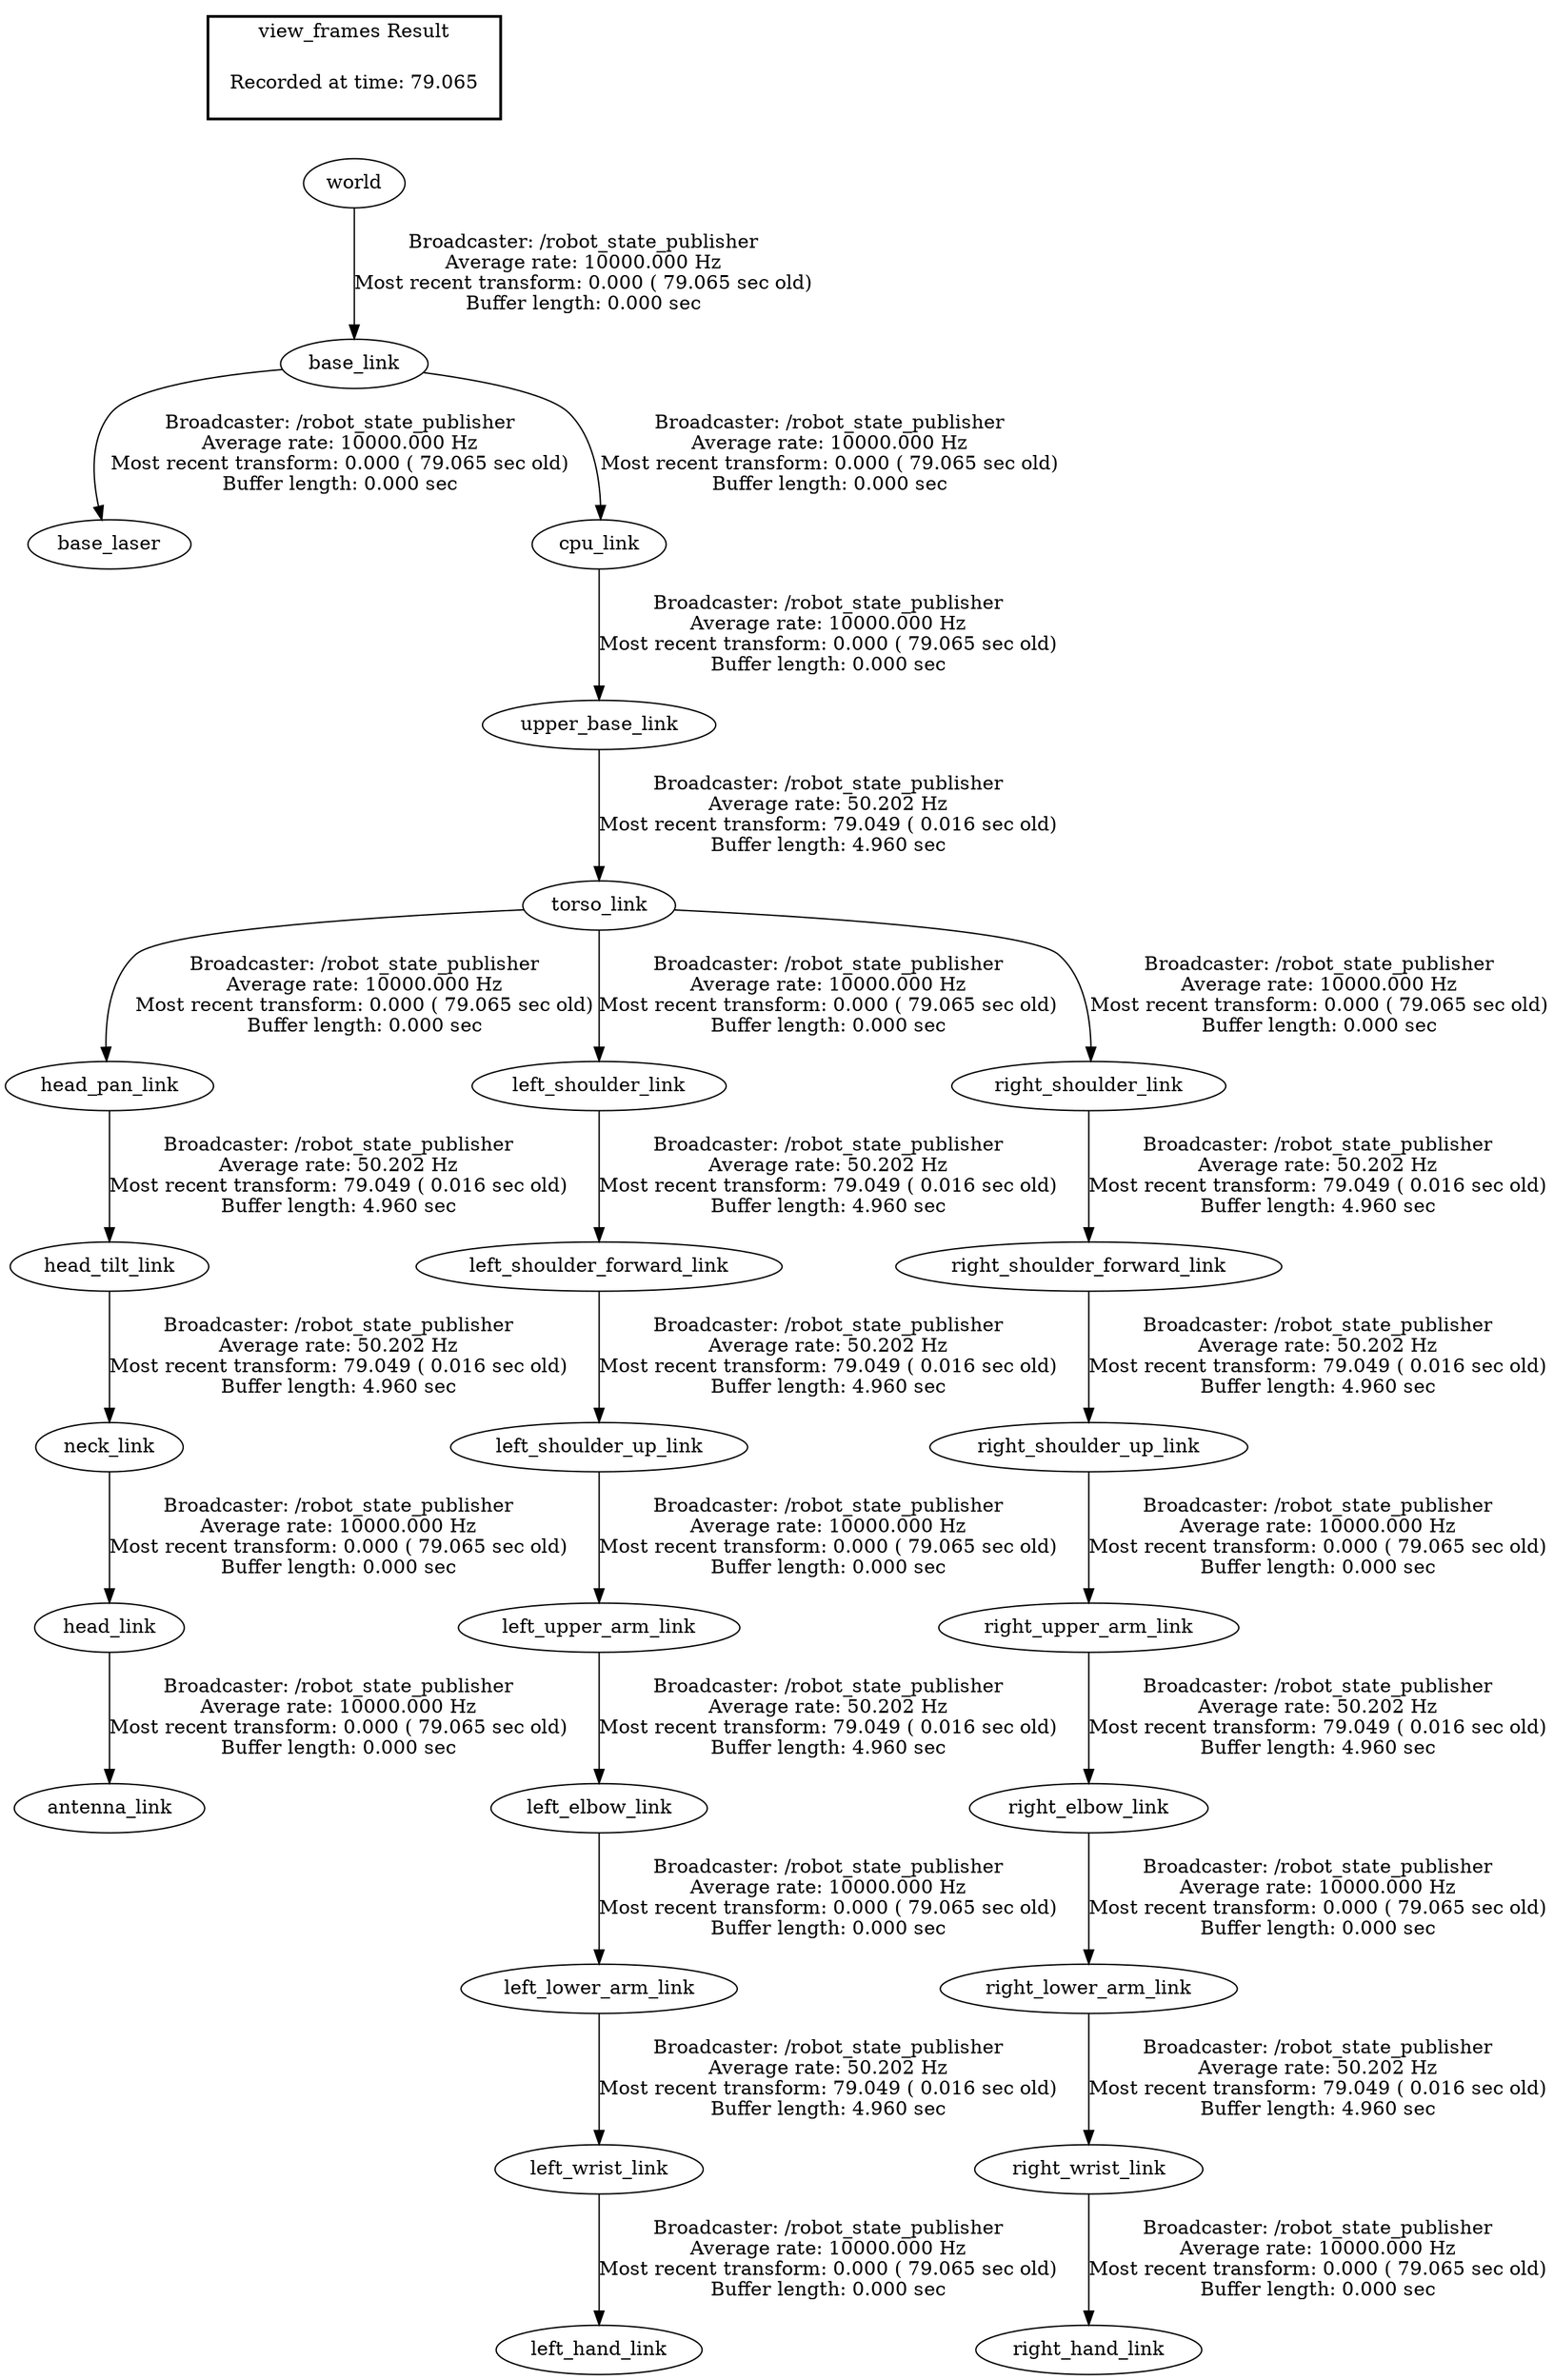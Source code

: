 digraph G {
"head_link" -> "antenna_link"[label="Broadcaster: /robot_state_publisher\nAverage rate: 10000.000 Hz\nMost recent transform: 0.000 ( 79.065 sec old)\nBuffer length: 0.000 sec\n"];
"neck_link" -> "head_link"[label="Broadcaster: /robot_state_publisher\nAverage rate: 10000.000 Hz\nMost recent transform: 0.000 ( 79.065 sec old)\nBuffer length: 0.000 sec\n"];
"base_link" -> "base_laser"[label="Broadcaster: /robot_state_publisher\nAverage rate: 10000.000 Hz\nMost recent transform: 0.000 ( 79.065 sec old)\nBuffer length: 0.000 sec\n"];
"world" -> "base_link"[label="Broadcaster: /robot_state_publisher\nAverage rate: 10000.000 Hz\nMost recent transform: 0.000 ( 79.065 sec old)\nBuffer length: 0.000 sec\n"];
"base_link" -> "cpu_link"[label="Broadcaster: /robot_state_publisher\nAverage rate: 10000.000 Hz\nMost recent transform: 0.000 ( 79.065 sec old)\nBuffer length: 0.000 sec\n"];
"torso_link" -> "head_pan_link"[label="Broadcaster: /robot_state_publisher\nAverage rate: 10000.000 Hz\nMost recent transform: 0.000 ( 79.065 sec old)\nBuffer length: 0.000 sec\n"];
"upper_base_link" -> "torso_link"[label="Broadcaster: /robot_state_publisher\nAverage rate: 50.202 Hz\nMost recent transform: 79.049 ( 0.016 sec old)\nBuffer length: 4.960 sec\n"];
"left_wrist_link" -> "left_hand_link"[label="Broadcaster: /robot_state_publisher\nAverage rate: 10000.000 Hz\nMost recent transform: 0.000 ( 79.065 sec old)\nBuffer length: 0.000 sec\n"];
"left_lower_arm_link" -> "left_wrist_link"[label="Broadcaster: /robot_state_publisher\nAverage rate: 50.202 Hz\nMost recent transform: 79.049 ( 0.016 sec old)\nBuffer length: 4.960 sec\n"];
"left_elbow_link" -> "left_lower_arm_link"[label="Broadcaster: /robot_state_publisher\nAverage rate: 10000.000 Hz\nMost recent transform: 0.000 ( 79.065 sec old)\nBuffer length: 0.000 sec\n"];
"left_upper_arm_link" -> "left_elbow_link"[label="Broadcaster: /robot_state_publisher\nAverage rate: 50.202 Hz\nMost recent transform: 79.049 ( 0.016 sec old)\nBuffer length: 4.960 sec\n"];
"torso_link" -> "left_shoulder_link"[label="Broadcaster: /robot_state_publisher\nAverage rate: 10000.000 Hz\nMost recent transform: 0.000 ( 79.065 sec old)\nBuffer length: 0.000 sec\n"];
"left_shoulder_up_link" -> "left_upper_arm_link"[label="Broadcaster: /robot_state_publisher\nAverage rate: 10000.000 Hz\nMost recent transform: 0.000 ( 79.065 sec old)\nBuffer length: 0.000 sec\n"];
"left_shoulder_forward_link" -> "left_shoulder_up_link"[label="Broadcaster: /robot_state_publisher\nAverage rate: 50.202 Hz\nMost recent transform: 79.049 ( 0.016 sec old)\nBuffer length: 4.960 sec\n"];
"head_tilt_link" -> "neck_link"[label="Broadcaster: /robot_state_publisher\nAverage rate: 50.202 Hz\nMost recent transform: 79.049 ( 0.016 sec old)\nBuffer length: 4.960 sec\n"];
"right_wrist_link" -> "right_hand_link"[label="Broadcaster: /robot_state_publisher\nAverage rate: 10000.000 Hz\nMost recent transform: 0.000 ( 79.065 sec old)\nBuffer length: 0.000 sec\n"];
"right_lower_arm_link" -> "right_wrist_link"[label="Broadcaster: /robot_state_publisher\nAverage rate: 50.202 Hz\nMost recent transform: 79.049 ( 0.016 sec old)\nBuffer length: 4.960 sec\n"];
"right_elbow_link" -> "right_lower_arm_link"[label="Broadcaster: /robot_state_publisher\nAverage rate: 10000.000 Hz\nMost recent transform: 0.000 ( 79.065 sec old)\nBuffer length: 0.000 sec\n"];
"right_upper_arm_link" -> "right_elbow_link"[label="Broadcaster: /robot_state_publisher\nAverage rate: 50.202 Hz\nMost recent transform: 79.049 ( 0.016 sec old)\nBuffer length: 4.960 sec\n"];
"torso_link" -> "right_shoulder_link"[label="Broadcaster: /robot_state_publisher\nAverage rate: 10000.000 Hz\nMost recent transform: 0.000 ( 79.065 sec old)\nBuffer length: 0.000 sec\n"];
"right_shoulder_up_link" -> "right_upper_arm_link"[label="Broadcaster: /robot_state_publisher\nAverage rate: 10000.000 Hz\nMost recent transform: 0.000 ( 79.065 sec old)\nBuffer length: 0.000 sec\n"];
"right_shoulder_forward_link" -> "right_shoulder_up_link"[label="Broadcaster: /robot_state_publisher\nAverage rate: 50.202 Hz\nMost recent transform: 79.049 ( 0.016 sec old)\nBuffer length: 4.960 sec\n"];
"cpu_link" -> "upper_base_link"[label="Broadcaster: /robot_state_publisher\nAverage rate: 10000.000 Hz\nMost recent transform: 0.000 ( 79.065 sec old)\nBuffer length: 0.000 sec\n"];
"head_pan_link" -> "head_tilt_link"[label="Broadcaster: /robot_state_publisher\nAverage rate: 50.202 Hz\nMost recent transform: 79.049 ( 0.016 sec old)\nBuffer length: 4.960 sec\n"];
"left_shoulder_link" -> "left_shoulder_forward_link"[label="Broadcaster: /robot_state_publisher\nAverage rate: 50.202 Hz\nMost recent transform: 79.049 ( 0.016 sec old)\nBuffer length: 4.960 sec\n"];
"right_shoulder_link" -> "right_shoulder_forward_link"[label="Broadcaster: /robot_state_publisher\nAverage rate: 50.202 Hz\nMost recent transform: 79.049 ( 0.016 sec old)\nBuffer length: 4.960 sec\n"];
edge [style=invis];
 subgraph cluster_legend { style=bold; color=black; label ="view_frames Result";
"Recorded at time: 79.065"[ shape=plaintext ] ;
 }->"world";
}